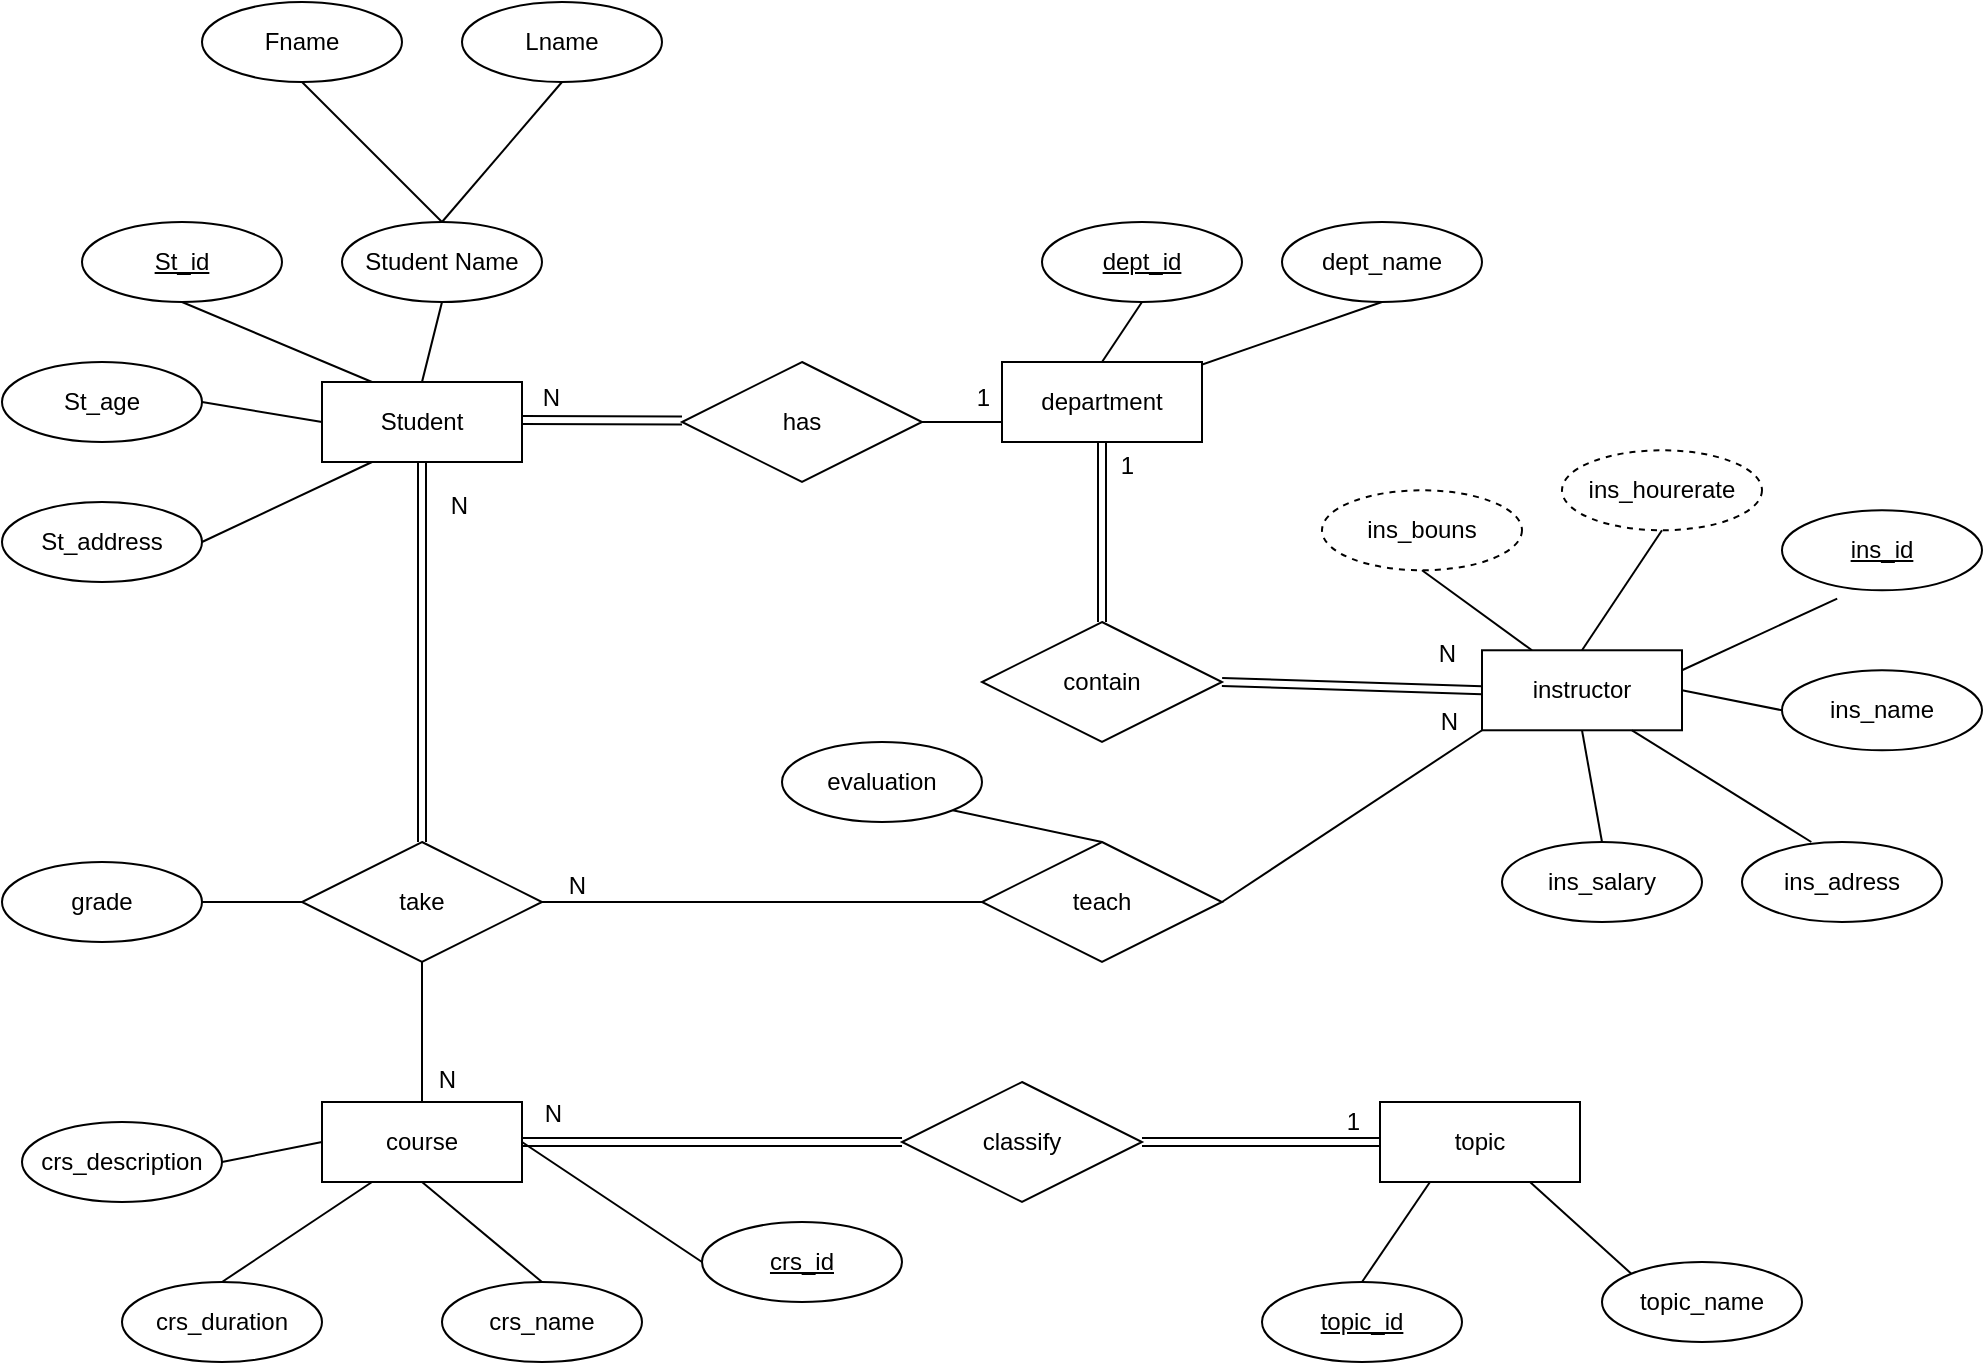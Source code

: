 <mxfile version="27.0.5">
  <diagram name="Page-1" id="QbPzXgwjgrKsqn4vCEhL">
    <mxGraphModel dx="1489" dy="889" grid="1" gridSize="10" guides="1" tooltips="1" connect="1" arrows="1" fold="1" page="1" pageScale="1" pageWidth="1100" pageHeight="850" math="0" shadow="0">
      <root>
        <mxCell id="0" />
        <mxCell id="1" parent="0" />
        <mxCell id="eK8VzV7KjFxMVSkxrkyb-14" value="" style="shape=link;html=1;rounded=0;" edge="1" parent="1">
          <mxGeometry relative="1" as="geometry">
            <mxPoint x="310" y="279" as="sourcePoint" />
            <mxPoint x="390" y="279.29" as="targetPoint" />
          </mxGeometry>
        </mxCell>
        <mxCell id="eK8VzV7KjFxMVSkxrkyb-15" value="N" style="resizable=0;html=1;whiteSpace=wrap;align=right;verticalAlign=bottom;" connectable="0" vertex="1" parent="eK8VzV7KjFxMVSkxrkyb-14">
          <mxGeometry x="1" relative="1" as="geometry">
            <mxPoint x="-59" y="-3" as="offset" />
          </mxGeometry>
        </mxCell>
        <mxCell id="eK8VzV7KjFxMVSkxrkyb-16" value="" style="endArrow=none;html=1;rounded=0;entryX=0;entryY=0.75;entryDx=0;entryDy=0;exitX=1;exitY=0.5;exitDx=0;exitDy=0;" edge="1" parent="1" source="eK8VzV7KjFxMVSkxrkyb-19" target="eK8VzV7KjFxMVSkxrkyb-21">
          <mxGeometry relative="1" as="geometry">
            <mxPoint x="480" y="360" as="sourcePoint" />
            <mxPoint x="550" y="360" as="targetPoint" />
          </mxGeometry>
        </mxCell>
        <mxCell id="eK8VzV7KjFxMVSkxrkyb-17" value="1" style="resizable=0;html=1;whiteSpace=wrap;align=right;verticalAlign=bottom;" connectable="0" vertex="1" parent="eK8VzV7KjFxMVSkxrkyb-16">
          <mxGeometry x="1" relative="1" as="geometry">
            <mxPoint x="-5" y="-4" as="offset" />
          </mxGeometry>
        </mxCell>
        <mxCell id="eK8VzV7KjFxMVSkxrkyb-19" value="has" style="shape=rhombus;perimeter=rhombusPerimeter;whiteSpace=wrap;html=1;align=center;" vertex="1" parent="1">
          <mxGeometry x="390" y="250" width="120" height="60" as="geometry" />
        </mxCell>
        <mxCell id="eK8VzV7KjFxMVSkxrkyb-20" value="Student" style="whiteSpace=wrap;html=1;align=center;" vertex="1" parent="1">
          <mxGeometry x="210" y="260" width="100" height="40" as="geometry" />
        </mxCell>
        <mxCell id="eK8VzV7KjFxMVSkxrkyb-23" value="St_id" style="ellipse;whiteSpace=wrap;html=1;align=center;fontStyle=4;" vertex="1" parent="1">
          <mxGeometry x="90" y="180" width="100" height="40" as="geometry" />
        </mxCell>
        <mxCell id="eK8VzV7KjFxMVSkxrkyb-24" value="St_age&lt;span style=&quot;color: rgba(0, 0, 0, 0); font-family: monospace; font-size: 0px; text-align: start; text-wrap-mode: nowrap;&quot;&gt;%3CmxGraphModel%3E%3Croot%3E%3CmxCell%20id%3D%220%22%2F%3E%3CmxCell%20id%3D%221%22%20parent%3D%220%22%2F%3E%3CmxCell%20id%3D%222%22%20value%3D%22%22%20style%3D%22endArrow%3Dnone%3Bhtml%3D1%3Brounded%3D0%3BexitX%3D1%3BexitY%3D0.5%3BexitDx%3D0%3BexitDy%3D0%3BentryX%3D0%3BentryY%3D0.5%3BentryDx%3D0%3BentryDy%3D0%3B%22%20edge%3D%221%22%20parent%3D%221%22%3E%3CmxGeometry%20width%3D%2250%22%20height%3D%2250%22%20relative%3D%221%22%20as%3D%22geometry%22%3E%3CmxPoint%20x%3D%22400%22%20y%3D%22410%22%20as%3D%22sourcePoint%22%2F%3E%3CmxPoint%20x%3D%22470%22%20y%3D%22410%22%20as%3D%22targetPoint%22%2F%3E%3C%2FmxGeometry%3E%3C%2FmxCell%3E%3C%2Froot%3E%3C%2FmxGraphModel%3E&lt;/span&gt;" style="ellipse;whiteSpace=wrap;html=1;align=center;" vertex="1" parent="1">
          <mxGeometry x="50" y="250" width="100" height="40" as="geometry" />
        </mxCell>
        <mxCell id="eK8VzV7KjFxMVSkxrkyb-25" value="St_address" style="ellipse;whiteSpace=wrap;html=1;align=center;" vertex="1" parent="1">
          <mxGeometry x="50" y="320" width="100" height="40" as="geometry" />
        </mxCell>
        <mxCell id="eK8VzV7KjFxMVSkxrkyb-27" value="Student Name" style="ellipse;whiteSpace=wrap;html=1;align=center;" vertex="1" parent="1">
          <mxGeometry x="220" y="180" width="100" height="40" as="geometry" />
        </mxCell>
        <mxCell id="eK8VzV7KjFxMVSkxrkyb-28" value="Fname" style="ellipse;whiteSpace=wrap;html=1;align=center;" vertex="1" parent="1">
          <mxGeometry x="150" y="70" width="100" height="40" as="geometry" />
        </mxCell>
        <mxCell id="eK8VzV7KjFxMVSkxrkyb-29" value="Lname" style="ellipse;whiteSpace=wrap;html=1;align=center;" vertex="1" parent="1">
          <mxGeometry x="280" y="70" width="100" height="40" as="geometry" />
        </mxCell>
        <mxCell id="eK8VzV7KjFxMVSkxrkyb-36" value="" style="endArrow=none;html=1;rounded=0;exitX=0.5;exitY=1;exitDx=0;exitDy=0;entryX=0.5;entryY=0;entryDx=0;entryDy=0;" edge="1" parent="1" source="eK8VzV7KjFxMVSkxrkyb-29" target="eK8VzV7KjFxMVSkxrkyb-27">
          <mxGeometry relative="1" as="geometry">
            <mxPoint x="490" y="250" as="sourcePoint" />
            <mxPoint x="650" y="250" as="targetPoint" />
          </mxGeometry>
        </mxCell>
        <mxCell id="eK8VzV7KjFxMVSkxrkyb-37" value="" style="endArrow=none;html=1;rounded=0;exitX=0.5;exitY=1;exitDx=0;exitDy=0;entryX=0.5;entryY=0;entryDx=0;entryDy=0;" edge="1" parent="1" source="eK8VzV7KjFxMVSkxrkyb-28" target="eK8VzV7KjFxMVSkxrkyb-27">
          <mxGeometry relative="1" as="geometry">
            <mxPoint x="550" y="60" as="sourcePoint" />
            <mxPoint x="616.4" y="139.84" as="targetPoint" />
          </mxGeometry>
        </mxCell>
        <mxCell id="eK8VzV7KjFxMVSkxrkyb-38" value="" style="endArrow=none;html=1;rounded=0;exitX=0.5;exitY=1;exitDx=0;exitDy=0;entryX=0.5;entryY=0;entryDx=0;entryDy=0;" edge="1" parent="1" source="eK8VzV7KjFxMVSkxrkyb-27" target="eK8VzV7KjFxMVSkxrkyb-20">
          <mxGeometry relative="1" as="geometry">
            <mxPoint x="490" y="250" as="sourcePoint" />
            <mxPoint x="650" y="250" as="targetPoint" />
          </mxGeometry>
        </mxCell>
        <mxCell id="eK8VzV7KjFxMVSkxrkyb-39" value="" style="endArrow=none;html=1;rounded=0;exitX=0.5;exitY=1;exitDx=0;exitDy=0;entryX=0.25;entryY=0;entryDx=0;entryDy=0;" edge="1" parent="1" source="eK8VzV7KjFxMVSkxrkyb-23" target="eK8VzV7KjFxMVSkxrkyb-20">
          <mxGeometry relative="1" as="geometry">
            <mxPoint x="490" y="250" as="sourcePoint" />
            <mxPoint x="650" y="250" as="targetPoint" />
          </mxGeometry>
        </mxCell>
        <mxCell id="eK8VzV7KjFxMVSkxrkyb-40" value="" style="endArrow=none;html=1;rounded=0;exitX=1;exitY=0.5;exitDx=0;exitDy=0;entryX=0;entryY=0.5;entryDx=0;entryDy=0;" edge="1" parent="1" source="eK8VzV7KjFxMVSkxrkyb-24" target="eK8VzV7KjFxMVSkxrkyb-20">
          <mxGeometry relative="1" as="geometry">
            <mxPoint x="490" y="250" as="sourcePoint" />
            <mxPoint x="650" y="250" as="targetPoint" />
          </mxGeometry>
        </mxCell>
        <mxCell id="eK8VzV7KjFxMVSkxrkyb-41" value="" style="endArrow=none;html=1;rounded=0;exitX=1;exitY=0.5;exitDx=0;exitDy=0;entryX=0.25;entryY=1;entryDx=0;entryDy=0;" edge="1" parent="1" source="eK8VzV7KjFxMVSkxrkyb-25" target="eK8VzV7KjFxMVSkxrkyb-20">
          <mxGeometry relative="1" as="geometry">
            <mxPoint x="490" y="250" as="sourcePoint" />
            <mxPoint x="650" y="250" as="targetPoint" />
            <Array as="points" />
          </mxGeometry>
        </mxCell>
        <mxCell id="eK8VzV7KjFxMVSkxrkyb-43" value="dept_name" style="ellipse;whiteSpace=wrap;html=1;align=center;" vertex="1" parent="1">
          <mxGeometry x="690" y="180" width="100" height="40" as="geometry" />
        </mxCell>
        <mxCell id="eK8VzV7KjFxMVSkxrkyb-44" value="dept_id" style="ellipse;whiteSpace=wrap;html=1;align=center;fontStyle=4;" vertex="1" parent="1">
          <mxGeometry x="570" y="180" width="100" height="40" as="geometry" />
        </mxCell>
        <mxCell id="eK8VzV7KjFxMVSkxrkyb-45" value="" style="endArrow=none;html=1;rounded=0;exitX=0.5;exitY=1;exitDx=0;exitDy=0;entryX=0.5;entryY=0;entryDx=0;entryDy=0;" edge="1" parent="1" source="eK8VzV7KjFxMVSkxrkyb-21">
          <mxGeometry relative="1" as="geometry">
            <mxPoint x="490" y="250" as="sourcePoint" />
            <mxPoint x="600" y="260" as="targetPoint" />
          </mxGeometry>
        </mxCell>
        <mxCell id="eK8VzV7KjFxMVSkxrkyb-46" value="" style="endArrow=none;html=1;rounded=0;exitX=0.5;exitY=1;exitDx=0;exitDy=0;entryX=0.75;entryY=0;entryDx=0;entryDy=0;" edge="1" parent="1" source="eK8VzV7KjFxMVSkxrkyb-43">
          <mxGeometry relative="1" as="geometry">
            <mxPoint x="490" y="250" as="sourcePoint" />
            <mxPoint x="625" y="260" as="targetPoint" />
          </mxGeometry>
        </mxCell>
        <mxCell id="eK8VzV7KjFxMVSkxrkyb-49" value="take" style="shape=rhombus;perimeter=rhombusPerimeter;whiteSpace=wrap;html=1;align=center;" vertex="1" parent="1">
          <mxGeometry x="200" y="490" width="120" height="60" as="geometry" />
        </mxCell>
        <mxCell id="eK8VzV7KjFxMVSkxrkyb-51" value="course" style="whiteSpace=wrap;html=1;align=center;" vertex="1" parent="1">
          <mxGeometry x="210" y="620" width="100" height="40" as="geometry" />
        </mxCell>
        <mxCell id="eK8VzV7KjFxMVSkxrkyb-54" value="" style="shape=link;html=1;rounded=0;entryX=0.5;entryY=1;entryDx=0;entryDy=0;exitX=0.5;exitY=0;exitDx=0;exitDy=0;" edge="1" parent="1" source="eK8VzV7KjFxMVSkxrkyb-49" target="eK8VzV7KjFxMVSkxrkyb-20">
          <mxGeometry relative="1" as="geometry">
            <mxPoint x="490" y="330" as="sourcePoint" />
            <mxPoint x="650" y="330" as="targetPoint" />
          </mxGeometry>
        </mxCell>
        <mxCell id="eK8VzV7KjFxMVSkxrkyb-55" value="N" style="resizable=0;html=1;whiteSpace=wrap;align=right;verticalAlign=bottom;" connectable="0" vertex="1" parent="eK8VzV7KjFxMVSkxrkyb-54">
          <mxGeometry x="1" relative="1" as="geometry">
            <mxPoint x="24" y="30" as="offset" />
          </mxGeometry>
        </mxCell>
        <mxCell id="eK8VzV7KjFxMVSkxrkyb-56" value="" style="endArrow=none;html=1;rounded=0;exitX=0.5;exitY=1;exitDx=0;exitDy=0;entryX=0.5;entryY=0;entryDx=0;entryDy=0;" edge="1" parent="1" source="eK8VzV7KjFxMVSkxrkyb-49" target="eK8VzV7KjFxMVSkxrkyb-51">
          <mxGeometry relative="1" as="geometry">
            <mxPoint x="490" y="330" as="sourcePoint" />
            <mxPoint x="650" y="330" as="targetPoint" />
          </mxGeometry>
        </mxCell>
        <mxCell id="eK8VzV7KjFxMVSkxrkyb-57" value="N" style="resizable=0;html=1;whiteSpace=wrap;align=right;verticalAlign=bottom;" connectable="0" vertex="1" parent="eK8VzV7KjFxMVSkxrkyb-56">
          <mxGeometry x="1" relative="1" as="geometry">
            <mxPoint x="18" y="-3" as="offset" />
          </mxGeometry>
        </mxCell>
        <mxCell id="eK8VzV7KjFxMVSkxrkyb-58" value="crs_description" style="ellipse;whiteSpace=wrap;html=1;align=center;" vertex="1" parent="1">
          <mxGeometry x="60" y="630" width="100" height="40" as="geometry" />
        </mxCell>
        <mxCell id="eK8VzV7KjFxMVSkxrkyb-59" value="crs_duration" style="ellipse;whiteSpace=wrap;html=1;align=center;" vertex="1" parent="1">
          <mxGeometry x="110" y="710" width="100" height="40" as="geometry" />
        </mxCell>
        <mxCell id="eK8VzV7KjFxMVSkxrkyb-60" value="crs_name" style="ellipse;whiteSpace=wrap;html=1;align=center;" vertex="1" parent="1">
          <mxGeometry x="270" y="710" width="100" height="40" as="geometry" />
        </mxCell>
        <mxCell id="eK8VzV7KjFxMVSkxrkyb-61" value="crs_id" style="ellipse;whiteSpace=wrap;html=1;align=center;fontStyle=4;" vertex="1" parent="1">
          <mxGeometry x="400" y="680" width="100" height="40" as="geometry" />
        </mxCell>
        <mxCell id="eK8VzV7KjFxMVSkxrkyb-62" value="" style="endArrow=none;html=1;rounded=0;exitX=1;exitY=0.5;exitDx=0;exitDy=0;entryX=0;entryY=0.5;entryDx=0;entryDy=0;" edge="1" parent="1" source="eK8VzV7KjFxMVSkxrkyb-51" target="eK8VzV7KjFxMVSkxrkyb-61">
          <mxGeometry relative="1" as="geometry">
            <mxPoint x="490" y="330" as="sourcePoint" />
            <mxPoint x="650" y="330" as="targetPoint" />
          </mxGeometry>
        </mxCell>
        <mxCell id="eK8VzV7KjFxMVSkxrkyb-63" value="" style="endArrow=none;html=1;rounded=0;exitX=0.5;exitY=1;exitDx=0;exitDy=0;entryX=0.5;entryY=0;entryDx=0;entryDy=0;" edge="1" parent="1" source="eK8VzV7KjFxMVSkxrkyb-51" target="eK8VzV7KjFxMVSkxrkyb-60">
          <mxGeometry relative="1" as="geometry">
            <mxPoint x="490" y="330" as="sourcePoint" />
            <mxPoint x="650" y="330" as="targetPoint" />
          </mxGeometry>
        </mxCell>
        <mxCell id="eK8VzV7KjFxMVSkxrkyb-65" value="" style="endArrow=none;html=1;rounded=0;exitX=1;exitY=0.5;exitDx=0;exitDy=0;entryX=0;entryY=0.5;entryDx=0;entryDy=0;" edge="1" parent="1" source="eK8VzV7KjFxMVSkxrkyb-58" target="eK8VzV7KjFxMVSkxrkyb-51">
          <mxGeometry relative="1" as="geometry">
            <mxPoint x="490" y="330" as="sourcePoint" />
            <mxPoint x="650" y="330" as="targetPoint" />
          </mxGeometry>
        </mxCell>
        <mxCell id="eK8VzV7KjFxMVSkxrkyb-66" value="" style="endArrow=none;html=1;rounded=0;exitX=0.25;exitY=1;exitDx=0;exitDy=0;entryX=0.5;entryY=0;entryDx=0;entryDy=0;" edge="1" parent="1" source="eK8VzV7KjFxMVSkxrkyb-51" target="eK8VzV7KjFxMVSkxrkyb-59">
          <mxGeometry relative="1" as="geometry">
            <mxPoint x="490" y="330" as="sourcePoint" />
            <mxPoint x="650" y="330" as="targetPoint" />
          </mxGeometry>
        </mxCell>
        <mxCell id="eK8VzV7KjFxMVSkxrkyb-68" value="classify" style="shape=rhombus;perimeter=rhombusPerimeter;whiteSpace=wrap;html=1;align=center;" vertex="1" parent="1">
          <mxGeometry x="500" y="610" width="120" height="60" as="geometry" />
        </mxCell>
        <mxCell id="eK8VzV7KjFxMVSkxrkyb-69" value="topic" style="whiteSpace=wrap;html=1;align=center;" vertex="1" parent="1">
          <mxGeometry x="739" y="620" width="100" height="40" as="geometry" />
        </mxCell>
        <mxCell id="eK8VzV7KjFxMVSkxrkyb-70" value="topic_id" style="ellipse;whiteSpace=wrap;html=1;align=center;fontStyle=4;" vertex="1" parent="1">
          <mxGeometry x="680" y="710" width="100" height="40" as="geometry" />
        </mxCell>
        <mxCell id="eK8VzV7KjFxMVSkxrkyb-71" value="topic_name" style="ellipse;whiteSpace=wrap;html=1;align=center;" vertex="1" parent="1">
          <mxGeometry x="850" y="700" width="100" height="40" as="geometry" />
        </mxCell>
        <mxCell id="eK8VzV7KjFxMVSkxrkyb-73" value="" style="endArrow=none;html=1;rounded=0;entryX=0;entryY=0;entryDx=0;entryDy=0;exitX=0.75;exitY=1;exitDx=0;exitDy=0;" edge="1" parent="1" source="eK8VzV7KjFxMVSkxrkyb-69" target="eK8VzV7KjFxMVSkxrkyb-71">
          <mxGeometry relative="1" as="geometry">
            <mxPoint x="739" y="690" as="sourcePoint" />
            <mxPoint x="569" y="330" as="targetPoint" />
          </mxGeometry>
        </mxCell>
        <mxCell id="eK8VzV7KjFxMVSkxrkyb-74" value="" style="shape=link;html=1;rounded=0;entryX=1;entryY=0.5;entryDx=0;entryDy=0;exitX=0;exitY=0.5;exitDx=0;exitDy=0;" edge="1" parent="1" source="eK8VzV7KjFxMVSkxrkyb-68" target="eK8VzV7KjFxMVSkxrkyb-51">
          <mxGeometry relative="1" as="geometry">
            <mxPoint x="490" y="480" as="sourcePoint" />
            <mxPoint x="650" y="480" as="targetPoint" />
          </mxGeometry>
        </mxCell>
        <mxCell id="eK8VzV7KjFxMVSkxrkyb-75" value="N" style="resizable=0;html=1;whiteSpace=wrap;align=right;verticalAlign=bottom;" connectable="0" vertex="1" parent="eK8VzV7KjFxMVSkxrkyb-74">
          <mxGeometry x="1" relative="1" as="geometry">
            <mxPoint x="21" y="-6" as="offset" />
          </mxGeometry>
        </mxCell>
        <mxCell id="eK8VzV7KjFxMVSkxrkyb-76" value="" style="shape=link;html=1;rounded=0;entryX=0;entryY=0.5;entryDx=0;entryDy=0;exitX=1;exitY=0.5;exitDx=0;exitDy=0;" edge="1" parent="1" source="eK8VzV7KjFxMVSkxrkyb-68" target="eK8VzV7KjFxMVSkxrkyb-69">
          <mxGeometry relative="1" as="geometry">
            <mxPoint x="440" y="480" as="sourcePoint" />
            <mxPoint x="600" y="480" as="targetPoint" />
          </mxGeometry>
        </mxCell>
        <mxCell id="eK8VzV7KjFxMVSkxrkyb-77" value="1" style="resizable=0;html=1;whiteSpace=wrap;align=right;verticalAlign=bottom;" connectable="0" vertex="1" parent="eK8VzV7KjFxMVSkxrkyb-76">
          <mxGeometry x="1" relative="1" as="geometry">
            <mxPoint x="-9" y="-2" as="offset" />
          </mxGeometry>
        </mxCell>
        <mxCell id="eK8VzV7KjFxMVSkxrkyb-78" value="grade" style="ellipse;whiteSpace=wrap;html=1;align=center;" vertex="1" parent="1">
          <mxGeometry x="50" y="500" width="100" height="40" as="geometry" />
        </mxCell>
        <mxCell id="eK8VzV7KjFxMVSkxrkyb-80" value="" style="endArrow=none;html=1;rounded=0;exitX=1;exitY=0.5;exitDx=0;exitDy=0;entryX=0;entryY=0.5;entryDx=0;entryDy=0;" edge="1" parent="1" source="eK8VzV7KjFxMVSkxrkyb-78" target="eK8VzV7KjFxMVSkxrkyb-49">
          <mxGeometry relative="1" as="geometry">
            <mxPoint x="490" y="480" as="sourcePoint" />
            <mxPoint x="650" y="480" as="targetPoint" />
          </mxGeometry>
        </mxCell>
        <mxCell id="eK8VzV7KjFxMVSkxrkyb-81" value="instructor" style="whiteSpace=wrap;html=1;align=center;" vertex="1" parent="1">
          <mxGeometry x="790" y="394.14" width="100" height="40" as="geometry" />
        </mxCell>
        <mxCell id="eK8VzV7KjFxMVSkxrkyb-82" value="" style="endArrow=none;html=1;rounded=0;entryX=0.25;entryY=1;entryDx=0;entryDy=0;exitX=0.5;exitY=0;exitDx=0;exitDy=0;" edge="1" parent="1" source="eK8VzV7KjFxMVSkxrkyb-70" target="eK8VzV7KjFxMVSkxrkyb-69">
          <mxGeometry relative="1" as="geometry">
            <mxPoint x="490" y="480" as="sourcePoint" />
            <mxPoint x="650" y="480" as="targetPoint" />
          </mxGeometry>
        </mxCell>
        <mxCell id="eK8VzV7KjFxMVSkxrkyb-83" value="ins_id" style="ellipse;whiteSpace=wrap;html=1;align=center;fontStyle=4;" vertex="1" parent="1">
          <mxGeometry x="940" y="324.14" width="100" height="40" as="geometry" />
        </mxCell>
        <mxCell id="eK8VzV7KjFxMVSkxrkyb-84" value="ins_name" style="ellipse;whiteSpace=wrap;html=1;align=center;" vertex="1" parent="1">
          <mxGeometry x="940" y="404.14" width="100" height="40" as="geometry" />
        </mxCell>
        <mxCell id="eK8VzV7KjFxMVSkxrkyb-85" value="ins_adress" style="ellipse;whiteSpace=wrap;html=1;align=center;" vertex="1" parent="1">
          <mxGeometry x="920" y="490" width="100" height="40" as="geometry" />
        </mxCell>
        <mxCell id="eK8VzV7KjFxMVSkxrkyb-86" value="ins_salary" style="ellipse;whiteSpace=wrap;html=1;align=center;" vertex="1" parent="1">
          <mxGeometry x="800" y="490" width="100" height="40" as="geometry" />
        </mxCell>
        <mxCell id="eK8VzV7KjFxMVSkxrkyb-87" value="ins_hourerate" style="ellipse;whiteSpace=wrap;html=1;align=center;dashed=1;" vertex="1" parent="1">
          <mxGeometry x="830" y="294.14" width="100" height="40" as="geometry" />
        </mxCell>
        <mxCell id="eK8VzV7KjFxMVSkxrkyb-88" value="ins_bouns" style="ellipse;whiteSpace=wrap;html=1;align=center;dashed=1;" vertex="1" parent="1">
          <mxGeometry x="710" y="314.14" width="100" height="40" as="geometry" />
        </mxCell>
        <mxCell id="eK8VzV7KjFxMVSkxrkyb-89" value="" style="endArrow=none;html=1;rounded=0;entryX=0.5;entryY=1;entryDx=0;entryDy=0;exitX=0.25;exitY=0;exitDx=0;exitDy=0;" edge="1" parent="1" source="eK8VzV7KjFxMVSkxrkyb-81" target="eK8VzV7KjFxMVSkxrkyb-88">
          <mxGeometry relative="1" as="geometry">
            <mxPoint x="510" y="424.14" as="sourcePoint" />
            <mxPoint x="670" y="424.14" as="targetPoint" />
          </mxGeometry>
        </mxCell>
        <mxCell id="eK8VzV7KjFxMVSkxrkyb-90" value="" style="endArrow=none;html=1;rounded=0;entryX=0.5;entryY=1;entryDx=0;entryDy=0;exitX=0.5;exitY=0;exitDx=0;exitDy=0;" edge="1" parent="1" source="eK8VzV7KjFxMVSkxrkyb-81" target="eK8VzV7KjFxMVSkxrkyb-87">
          <mxGeometry relative="1" as="geometry">
            <mxPoint x="510" y="424.14" as="sourcePoint" />
            <mxPoint x="670" y="424.14" as="targetPoint" />
          </mxGeometry>
        </mxCell>
        <mxCell id="eK8VzV7KjFxMVSkxrkyb-91" value="" style="endArrow=none;html=1;rounded=0;entryX=0.276;entryY=1.104;entryDx=0;entryDy=0;entryPerimeter=0;exitX=1;exitY=0.25;exitDx=0;exitDy=0;" edge="1" parent="1" source="eK8VzV7KjFxMVSkxrkyb-81" target="eK8VzV7KjFxMVSkxrkyb-83">
          <mxGeometry relative="1" as="geometry">
            <mxPoint x="510" y="424.14" as="sourcePoint" />
            <mxPoint x="670" y="424.14" as="targetPoint" />
          </mxGeometry>
        </mxCell>
        <mxCell id="eK8VzV7KjFxMVSkxrkyb-92" value="" style="endArrow=none;html=1;rounded=0;entryX=0;entryY=0.5;entryDx=0;entryDy=0;exitX=1;exitY=0.5;exitDx=0;exitDy=0;" edge="1" parent="1" source="eK8VzV7KjFxMVSkxrkyb-81" target="eK8VzV7KjFxMVSkxrkyb-84">
          <mxGeometry relative="1" as="geometry">
            <mxPoint x="920" y="414.14" as="sourcePoint" />
            <mxPoint x="670" y="424.14" as="targetPoint" />
          </mxGeometry>
        </mxCell>
        <mxCell id="eK8VzV7KjFxMVSkxrkyb-93" value="" style="endArrow=none;html=1;rounded=0;entryX=0;entryY=0;entryDx=0;entryDy=0;exitX=0.75;exitY=1;exitDx=0;exitDy=0;" edge="1" parent="1" source="eK8VzV7KjFxMVSkxrkyb-81">
          <mxGeometry relative="1" as="geometry">
            <mxPoint x="510" y="424.14" as="sourcePoint" />
            <mxPoint x="954.645" y="489.998" as="targetPoint" />
          </mxGeometry>
        </mxCell>
        <mxCell id="eK8VzV7KjFxMVSkxrkyb-95" value="contain" style="shape=rhombus;perimeter=rhombusPerimeter;whiteSpace=wrap;html=1;align=center;" vertex="1" parent="1">
          <mxGeometry x="540" y="380" width="120" height="60" as="geometry" />
        </mxCell>
        <mxCell id="eK8VzV7KjFxMVSkxrkyb-96" value="" style="endArrow=none;html=1;rounded=0;exitX=0.5;exitY=1;exitDx=0;exitDy=0;entryX=0.5;entryY=0;entryDx=0;entryDy=0;" edge="1" parent="1" source="eK8VzV7KjFxMVSkxrkyb-44" target="eK8VzV7KjFxMVSkxrkyb-21">
          <mxGeometry relative="1" as="geometry">
            <mxPoint x="620" y="220" as="sourcePoint" />
            <mxPoint x="600" y="260" as="targetPoint" />
          </mxGeometry>
        </mxCell>
        <mxCell id="eK8VzV7KjFxMVSkxrkyb-21" value="department" style="whiteSpace=wrap;html=1;align=center;" vertex="1" parent="1">
          <mxGeometry x="550" y="250" width="100" height="40" as="geometry" />
        </mxCell>
        <mxCell id="eK8VzV7KjFxMVSkxrkyb-99" value="" style="shape=link;html=1;rounded=0;entryX=0;entryY=0.5;entryDx=0;entryDy=0;exitX=1;exitY=0.5;exitDx=0;exitDy=0;" edge="1" parent="1" source="eK8VzV7KjFxMVSkxrkyb-95" target="eK8VzV7KjFxMVSkxrkyb-81">
          <mxGeometry relative="1" as="geometry">
            <mxPoint x="490" y="480" as="sourcePoint" />
            <mxPoint x="650" y="480" as="targetPoint" />
          </mxGeometry>
        </mxCell>
        <mxCell id="eK8VzV7KjFxMVSkxrkyb-100" value="N" style="resizable=0;html=1;whiteSpace=wrap;align=right;verticalAlign=bottom;" connectable="0" vertex="1" parent="eK8VzV7KjFxMVSkxrkyb-99">
          <mxGeometry x="1" relative="1" as="geometry">
            <mxPoint x="-11" y="-10" as="offset" />
          </mxGeometry>
        </mxCell>
        <mxCell id="eK8VzV7KjFxMVSkxrkyb-101" value="" style="shape=link;html=1;rounded=0;entryX=0.5;entryY=1;entryDx=0;entryDy=0;exitX=0.5;exitY=0;exitDx=0;exitDy=0;" edge="1" parent="1" source="eK8VzV7KjFxMVSkxrkyb-95" target="eK8VzV7KjFxMVSkxrkyb-21">
          <mxGeometry relative="1" as="geometry">
            <mxPoint x="490" y="480" as="sourcePoint" />
            <mxPoint x="650" y="480" as="targetPoint" />
          </mxGeometry>
        </mxCell>
        <mxCell id="eK8VzV7KjFxMVSkxrkyb-102" value="1" style="resizable=0;html=1;whiteSpace=wrap;align=right;verticalAlign=bottom;" connectable="0" vertex="1" parent="eK8VzV7KjFxMVSkxrkyb-101">
          <mxGeometry x="1" relative="1" as="geometry">
            <mxPoint x="17" y="20" as="offset" />
          </mxGeometry>
        </mxCell>
        <mxCell id="eK8VzV7KjFxMVSkxrkyb-103" value="" style="endArrow=none;html=1;rounded=0;entryX=0.5;entryY=1;entryDx=0;entryDy=0;exitX=0.5;exitY=0;exitDx=0;exitDy=0;" edge="1" parent="1" source="eK8VzV7KjFxMVSkxrkyb-86" target="eK8VzV7KjFxMVSkxrkyb-81">
          <mxGeometry relative="1" as="geometry">
            <mxPoint x="490" y="480" as="sourcePoint" />
            <mxPoint x="650" y="480" as="targetPoint" />
          </mxGeometry>
        </mxCell>
        <mxCell id="eK8VzV7KjFxMVSkxrkyb-104" value="teach" style="shape=rhombus;perimeter=rhombusPerimeter;whiteSpace=wrap;html=1;align=center;" vertex="1" parent="1">
          <mxGeometry x="540" y="490" width="120" height="60" as="geometry" />
        </mxCell>
        <mxCell id="eK8VzV7KjFxMVSkxrkyb-111" value="" style="endArrow=none;html=1;rounded=0;entryX=0;entryY=1;entryDx=0;entryDy=0;exitX=1;exitY=0.5;exitDx=0;exitDy=0;" edge="1" parent="1" source="eK8VzV7KjFxMVSkxrkyb-104" target="eK8VzV7KjFxMVSkxrkyb-81">
          <mxGeometry relative="1" as="geometry">
            <mxPoint x="490" y="480" as="sourcePoint" />
            <mxPoint x="650" y="480" as="targetPoint" />
          </mxGeometry>
        </mxCell>
        <mxCell id="eK8VzV7KjFxMVSkxrkyb-112" value="N" style="resizable=0;html=1;whiteSpace=wrap;align=right;verticalAlign=bottom;" connectable="0" vertex="1" parent="eK8VzV7KjFxMVSkxrkyb-111">
          <mxGeometry x="1" relative="1" as="geometry">
            <mxPoint x="-11" y="4" as="offset" />
          </mxGeometry>
        </mxCell>
        <mxCell id="eK8VzV7KjFxMVSkxrkyb-113" value="" style="endArrow=none;html=1;rounded=0;entryX=1;entryY=0.5;entryDx=0;entryDy=0;exitX=0;exitY=0.5;exitDx=0;exitDy=0;" edge="1" parent="1" source="eK8VzV7KjFxMVSkxrkyb-104" target="eK8VzV7KjFxMVSkxrkyb-49">
          <mxGeometry relative="1" as="geometry">
            <mxPoint x="490" y="480" as="sourcePoint" />
            <mxPoint x="650" y="480" as="targetPoint" />
          </mxGeometry>
        </mxCell>
        <mxCell id="eK8VzV7KjFxMVSkxrkyb-114" value="N" style="resizable=0;html=1;whiteSpace=wrap;align=right;verticalAlign=bottom;" connectable="0" vertex="1" parent="eK8VzV7KjFxMVSkxrkyb-113">
          <mxGeometry x="1" relative="1" as="geometry">
            <mxPoint x="23" as="offset" />
          </mxGeometry>
        </mxCell>
        <mxCell id="eK8VzV7KjFxMVSkxrkyb-115" value="evaluation" style="ellipse;whiteSpace=wrap;html=1;align=center;" vertex="1" parent="1">
          <mxGeometry x="440" y="440" width="100" height="40" as="geometry" />
        </mxCell>
        <mxCell id="eK8VzV7KjFxMVSkxrkyb-116" value="" style="endArrow=none;html=1;rounded=0;exitX=1;exitY=1;exitDx=0;exitDy=0;entryX=0.5;entryY=0;entryDx=0;entryDy=0;" edge="1" parent="1" source="eK8VzV7KjFxMVSkxrkyb-115" target="eK8VzV7KjFxMVSkxrkyb-104">
          <mxGeometry relative="1" as="geometry">
            <mxPoint x="490" y="480" as="sourcePoint" />
            <mxPoint x="650" y="480" as="targetPoint" />
          </mxGeometry>
        </mxCell>
      </root>
    </mxGraphModel>
  </diagram>
</mxfile>

